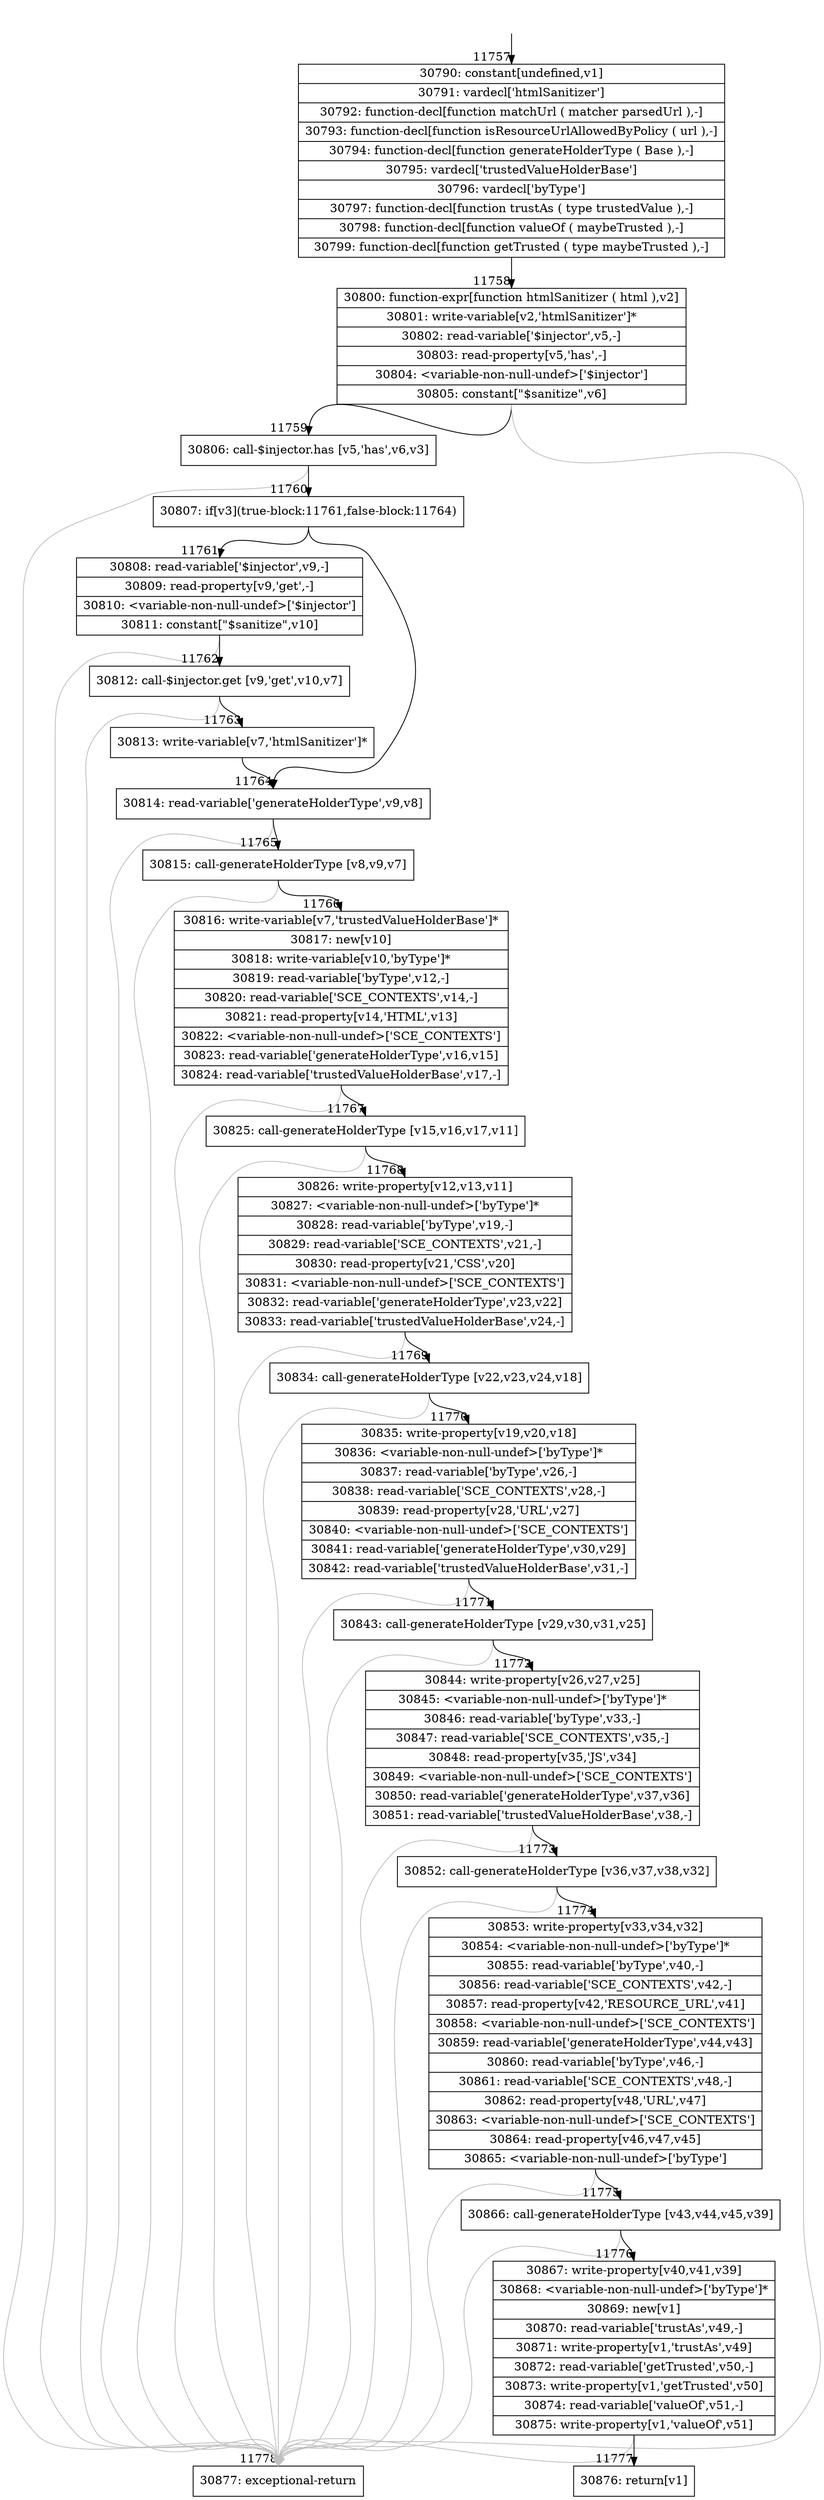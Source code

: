 digraph {
rankdir="TD"
BB_entry899[shape=none,label=""];
BB_entry899 -> BB11757 [tailport=s, headport=n, headlabel="    11757"]
BB11757 [shape=record label="{30790: constant[undefined,v1]|30791: vardecl['htmlSanitizer']|30792: function-decl[function matchUrl ( matcher parsedUrl ),-]|30793: function-decl[function isResourceUrlAllowedByPolicy ( url ),-]|30794: function-decl[function generateHolderType ( Base ),-]|30795: vardecl['trustedValueHolderBase']|30796: vardecl['byType']|30797: function-decl[function trustAs ( type trustedValue ),-]|30798: function-decl[function valueOf ( maybeTrusted ),-]|30799: function-decl[function getTrusted ( type maybeTrusted ),-]}" ] 
BB11757 -> BB11758 [tailport=s, headport=n, headlabel="      11758"]
BB11758 [shape=record label="{30800: function-expr[function htmlSanitizer ( html ),v2]|30801: write-variable[v2,'htmlSanitizer']*|30802: read-variable['$injector',v5,-]|30803: read-property[v5,'has',-]|30804: \<variable-non-null-undef\>['$injector']|30805: constant[\"$sanitize\",v6]}" ] 
BB11758 -> BB11759 [tailport=s, headport=n, headlabel="      11759"]
BB11758 -> BB11778 [tailport=s, headport=n, color=gray, headlabel="      11778"]
BB11759 [shape=record label="{30806: call-$injector.has [v5,'has',v6,v3]}" ] 
BB11759 -> BB11760 [tailport=s, headport=n, headlabel="      11760"]
BB11759 -> BB11778 [tailport=s, headport=n, color=gray]
BB11760 [shape=record label="{30807: if[v3](true-block:11761,false-block:11764)}" ] 
BB11760 -> BB11761 [tailport=s, headport=n, headlabel="      11761"]
BB11760 -> BB11764 [tailport=s, headport=n, headlabel="      11764"]
BB11761 [shape=record label="{30808: read-variable['$injector',v9,-]|30809: read-property[v9,'get',-]|30810: \<variable-non-null-undef\>['$injector']|30811: constant[\"$sanitize\",v10]}" ] 
BB11761 -> BB11762 [tailport=s, headport=n, headlabel="      11762"]
BB11761 -> BB11778 [tailport=s, headport=n, color=gray]
BB11762 [shape=record label="{30812: call-$injector.get [v9,'get',v10,v7]}" ] 
BB11762 -> BB11763 [tailport=s, headport=n, headlabel="      11763"]
BB11762 -> BB11778 [tailport=s, headport=n, color=gray]
BB11763 [shape=record label="{30813: write-variable[v7,'htmlSanitizer']*}" ] 
BB11763 -> BB11764 [tailport=s, headport=n]
BB11764 [shape=record label="{30814: read-variable['generateHolderType',v9,v8]}" ] 
BB11764 -> BB11765 [tailport=s, headport=n, headlabel="      11765"]
BB11764 -> BB11778 [tailport=s, headport=n, color=gray]
BB11765 [shape=record label="{30815: call-generateHolderType [v8,v9,v7]}" ] 
BB11765 -> BB11766 [tailport=s, headport=n, headlabel="      11766"]
BB11765 -> BB11778 [tailport=s, headport=n, color=gray]
BB11766 [shape=record label="{30816: write-variable[v7,'trustedValueHolderBase']*|30817: new[v10]|30818: write-variable[v10,'byType']*|30819: read-variable['byType',v12,-]|30820: read-variable['SCE_CONTEXTS',v14,-]|30821: read-property[v14,'HTML',v13]|30822: \<variable-non-null-undef\>['SCE_CONTEXTS']|30823: read-variable['generateHolderType',v16,v15]|30824: read-variable['trustedValueHolderBase',v17,-]}" ] 
BB11766 -> BB11767 [tailport=s, headport=n, headlabel="      11767"]
BB11766 -> BB11778 [tailport=s, headport=n, color=gray]
BB11767 [shape=record label="{30825: call-generateHolderType [v15,v16,v17,v11]}" ] 
BB11767 -> BB11768 [tailport=s, headport=n, headlabel="      11768"]
BB11767 -> BB11778 [tailport=s, headport=n, color=gray]
BB11768 [shape=record label="{30826: write-property[v12,v13,v11]|30827: \<variable-non-null-undef\>['byType']*|30828: read-variable['byType',v19,-]|30829: read-variable['SCE_CONTEXTS',v21,-]|30830: read-property[v21,'CSS',v20]|30831: \<variable-non-null-undef\>['SCE_CONTEXTS']|30832: read-variable['generateHolderType',v23,v22]|30833: read-variable['trustedValueHolderBase',v24,-]}" ] 
BB11768 -> BB11769 [tailport=s, headport=n, headlabel="      11769"]
BB11768 -> BB11778 [tailport=s, headport=n, color=gray]
BB11769 [shape=record label="{30834: call-generateHolderType [v22,v23,v24,v18]}" ] 
BB11769 -> BB11770 [tailport=s, headport=n, headlabel="      11770"]
BB11769 -> BB11778 [tailport=s, headport=n, color=gray]
BB11770 [shape=record label="{30835: write-property[v19,v20,v18]|30836: \<variable-non-null-undef\>['byType']*|30837: read-variable['byType',v26,-]|30838: read-variable['SCE_CONTEXTS',v28,-]|30839: read-property[v28,'URL',v27]|30840: \<variable-non-null-undef\>['SCE_CONTEXTS']|30841: read-variable['generateHolderType',v30,v29]|30842: read-variable['trustedValueHolderBase',v31,-]}" ] 
BB11770 -> BB11771 [tailport=s, headport=n, headlabel="      11771"]
BB11770 -> BB11778 [tailport=s, headport=n, color=gray]
BB11771 [shape=record label="{30843: call-generateHolderType [v29,v30,v31,v25]}" ] 
BB11771 -> BB11772 [tailport=s, headport=n, headlabel="      11772"]
BB11771 -> BB11778 [tailport=s, headport=n, color=gray]
BB11772 [shape=record label="{30844: write-property[v26,v27,v25]|30845: \<variable-non-null-undef\>['byType']*|30846: read-variable['byType',v33,-]|30847: read-variable['SCE_CONTEXTS',v35,-]|30848: read-property[v35,'JS',v34]|30849: \<variable-non-null-undef\>['SCE_CONTEXTS']|30850: read-variable['generateHolderType',v37,v36]|30851: read-variable['trustedValueHolderBase',v38,-]}" ] 
BB11772 -> BB11773 [tailport=s, headport=n, headlabel="      11773"]
BB11772 -> BB11778 [tailport=s, headport=n, color=gray]
BB11773 [shape=record label="{30852: call-generateHolderType [v36,v37,v38,v32]}" ] 
BB11773 -> BB11774 [tailport=s, headport=n, headlabel="      11774"]
BB11773 -> BB11778 [tailport=s, headport=n, color=gray]
BB11774 [shape=record label="{30853: write-property[v33,v34,v32]|30854: \<variable-non-null-undef\>['byType']*|30855: read-variable['byType',v40,-]|30856: read-variable['SCE_CONTEXTS',v42,-]|30857: read-property[v42,'RESOURCE_URL',v41]|30858: \<variable-non-null-undef\>['SCE_CONTEXTS']|30859: read-variable['generateHolderType',v44,v43]|30860: read-variable['byType',v46,-]|30861: read-variable['SCE_CONTEXTS',v48,-]|30862: read-property[v48,'URL',v47]|30863: \<variable-non-null-undef\>['SCE_CONTEXTS']|30864: read-property[v46,v47,v45]|30865: \<variable-non-null-undef\>['byType']}" ] 
BB11774 -> BB11775 [tailport=s, headport=n, headlabel="      11775"]
BB11774 -> BB11778 [tailport=s, headport=n, color=gray]
BB11775 [shape=record label="{30866: call-generateHolderType [v43,v44,v45,v39]}" ] 
BB11775 -> BB11776 [tailport=s, headport=n, headlabel="      11776"]
BB11775 -> BB11778 [tailport=s, headport=n, color=gray]
BB11776 [shape=record label="{30867: write-property[v40,v41,v39]|30868: \<variable-non-null-undef\>['byType']*|30869: new[v1]|30870: read-variable['trustAs',v49,-]|30871: write-property[v1,'trustAs',v49]|30872: read-variable['getTrusted',v50,-]|30873: write-property[v1,'getTrusted',v50]|30874: read-variable['valueOf',v51,-]|30875: write-property[v1,'valueOf',v51]}" ] 
BB11776 -> BB11777 [tailport=s, headport=n, headlabel="      11777"]
BB11776 -> BB11778 [tailport=s, headport=n, color=gray]
BB11777 [shape=record label="{30876: return[v1]}" ] 
BB11778 [shape=record label="{30877: exceptional-return}" ] 
//#$~ 16700
}
